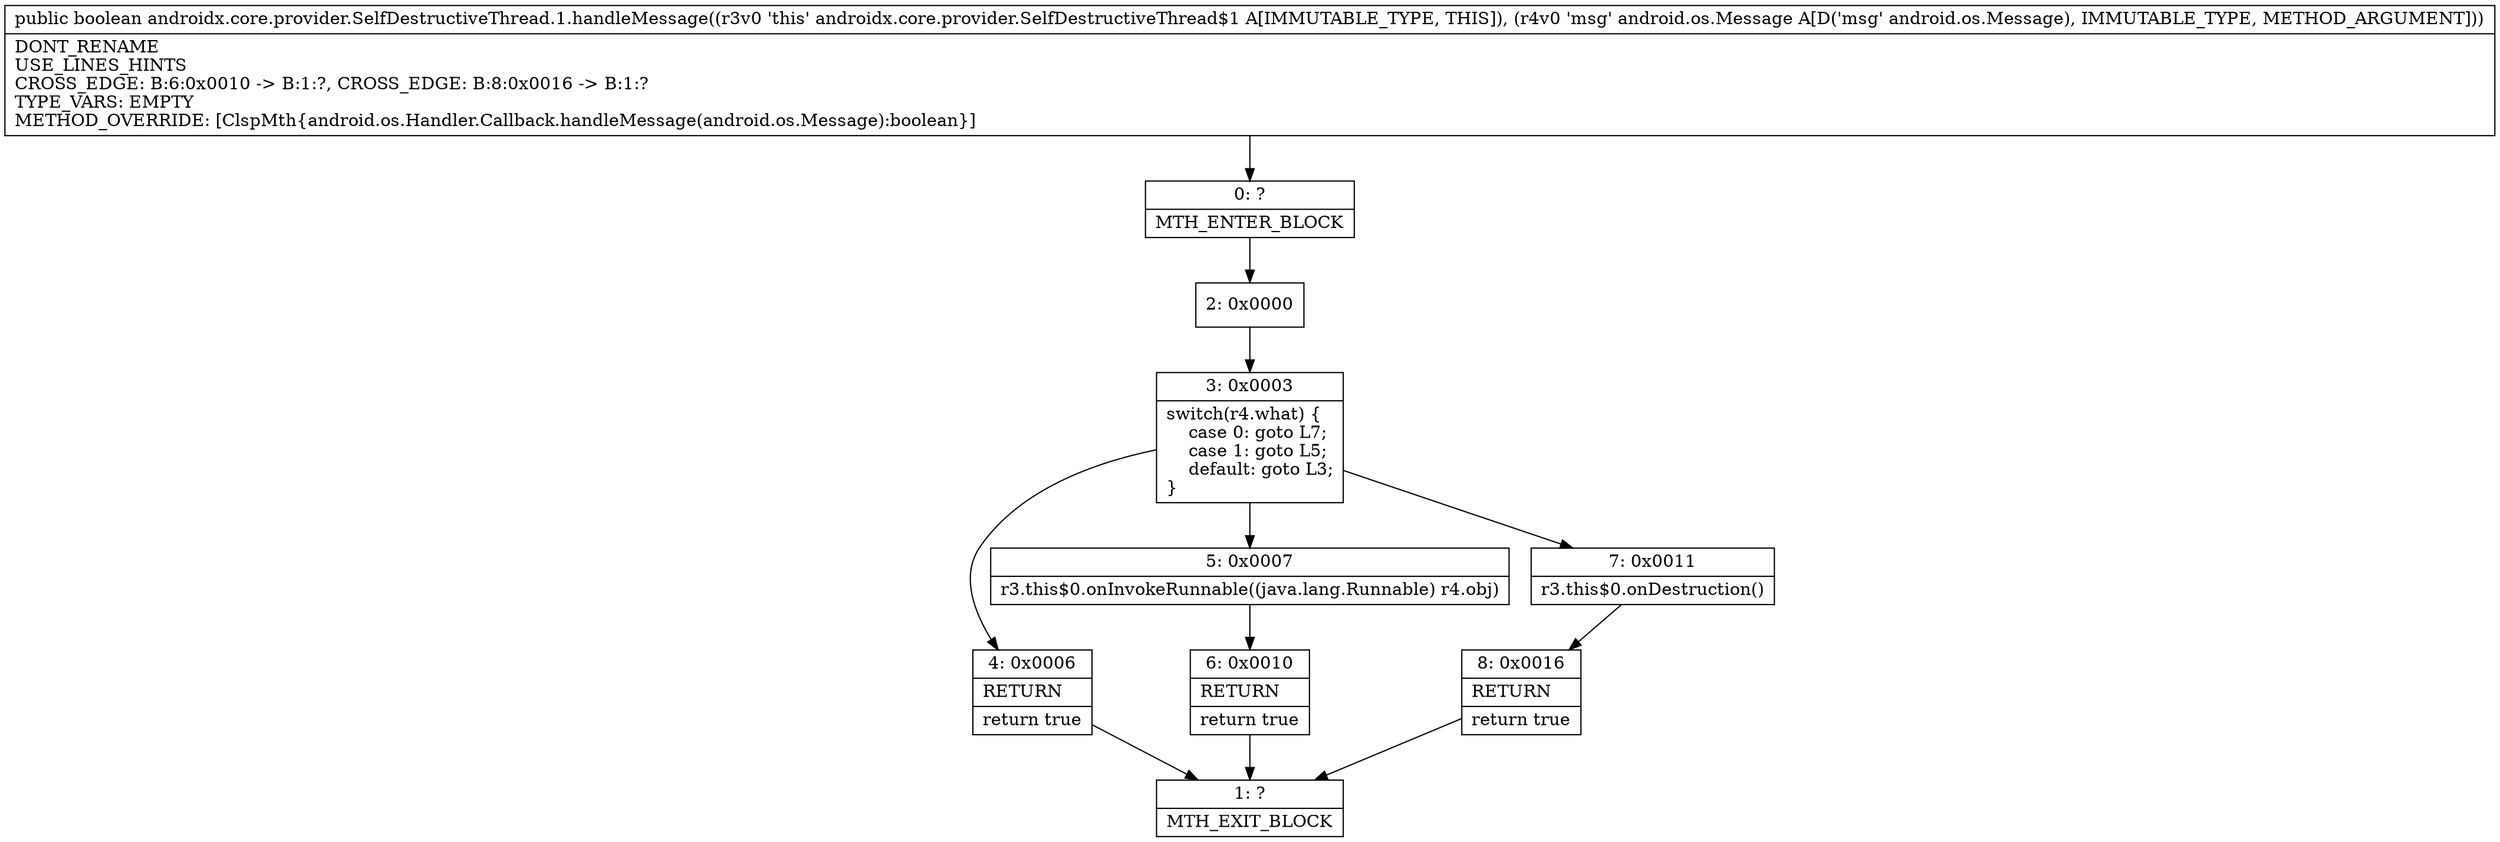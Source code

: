 digraph "CFG forandroidx.core.provider.SelfDestructiveThread.1.handleMessage(Landroid\/os\/Message;)Z" {
Node_0 [shape=record,label="{0\:\ ?|MTH_ENTER_BLOCK\l}"];
Node_2 [shape=record,label="{2\:\ 0x0000}"];
Node_3 [shape=record,label="{3\:\ 0x0003|switch(r4.what) \{\l    case 0: goto L7;\l    case 1: goto L5;\l    default: goto L3;\l\}\l}"];
Node_4 [shape=record,label="{4\:\ 0x0006|RETURN\l|return true\l}"];
Node_1 [shape=record,label="{1\:\ ?|MTH_EXIT_BLOCK\l}"];
Node_5 [shape=record,label="{5\:\ 0x0007|r3.this$0.onInvokeRunnable((java.lang.Runnable) r4.obj)\l}"];
Node_6 [shape=record,label="{6\:\ 0x0010|RETURN\l|return true\l}"];
Node_7 [shape=record,label="{7\:\ 0x0011|r3.this$0.onDestruction()\l}"];
Node_8 [shape=record,label="{8\:\ 0x0016|RETURN\l|return true\l}"];
MethodNode[shape=record,label="{public boolean androidx.core.provider.SelfDestructiveThread.1.handleMessage((r3v0 'this' androidx.core.provider.SelfDestructiveThread$1 A[IMMUTABLE_TYPE, THIS]), (r4v0 'msg' android.os.Message A[D('msg' android.os.Message), IMMUTABLE_TYPE, METHOD_ARGUMENT]))  | DONT_RENAME\lUSE_LINES_HINTS\lCROSS_EDGE: B:6:0x0010 \-\> B:1:?, CROSS_EDGE: B:8:0x0016 \-\> B:1:?\lTYPE_VARS: EMPTY\lMETHOD_OVERRIDE: [ClspMth\{android.os.Handler.Callback.handleMessage(android.os.Message):boolean\}]\l}"];
MethodNode -> Node_0;Node_0 -> Node_2;
Node_2 -> Node_3;
Node_3 -> Node_4;
Node_3 -> Node_5;
Node_3 -> Node_7;
Node_4 -> Node_1;
Node_5 -> Node_6;
Node_6 -> Node_1;
Node_7 -> Node_8;
Node_8 -> Node_1;
}

